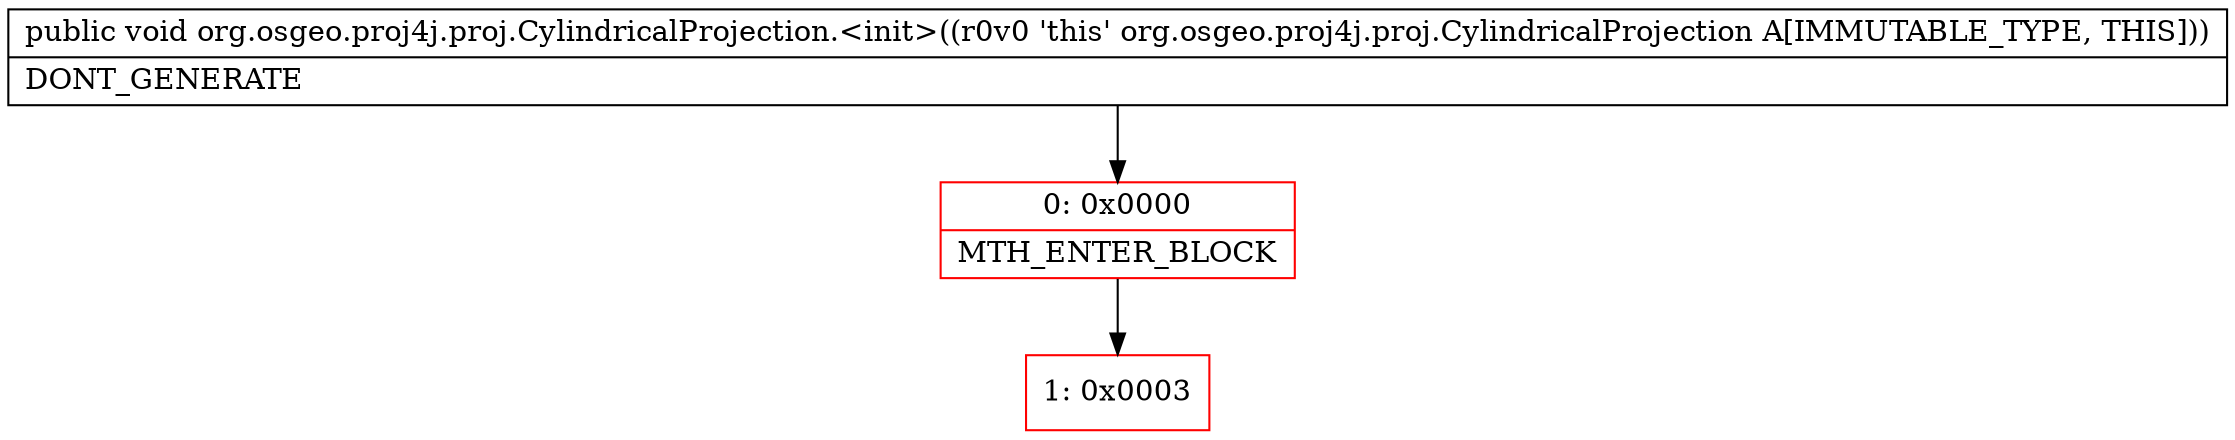 digraph "CFG fororg.osgeo.proj4j.proj.CylindricalProjection.\<init\>()V" {
subgraph cluster_Region_333412086 {
label = "R(0)";
node [shape=record,color=blue];
}
Node_0 [shape=record,color=red,label="{0\:\ 0x0000|MTH_ENTER_BLOCK\l}"];
Node_1 [shape=record,color=red,label="{1\:\ 0x0003}"];
MethodNode[shape=record,label="{public void org.osgeo.proj4j.proj.CylindricalProjection.\<init\>((r0v0 'this' org.osgeo.proj4j.proj.CylindricalProjection A[IMMUTABLE_TYPE, THIS]))  | DONT_GENERATE\l}"];
MethodNode -> Node_0;
Node_0 -> Node_1;
}

